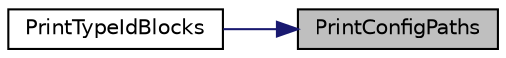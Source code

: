 digraph "PrintConfigPaths"
{
 // LATEX_PDF_SIZE
  edge [fontname="Helvetica",fontsize="10",labelfontname="Helvetica",labelfontsize="10"];
  node [fontname="Helvetica",fontsize="10",shape=record];
  rankdir="RL";
  Node1 [label="PrintConfigPaths",height=0.2,width=0.4,color="black", fillcolor="grey75", style="filled", fontcolor="black",tooltip="Print config paths."];
  Node1 -> Node2 [dir="back",color="midnightblue",fontsize="10",style="solid",fontname="Helvetica"];
  Node2 [label="PrintTypeIdBlocks",height=0.2,width=0.4,color="black", fillcolor="white", style="filled",URL="$print-introspected-doxygen_8cc.html#a62645d02d71b5d1622ccb9f16d5fa412",tooltip="Print the doxy block for each TypeId."];
}
